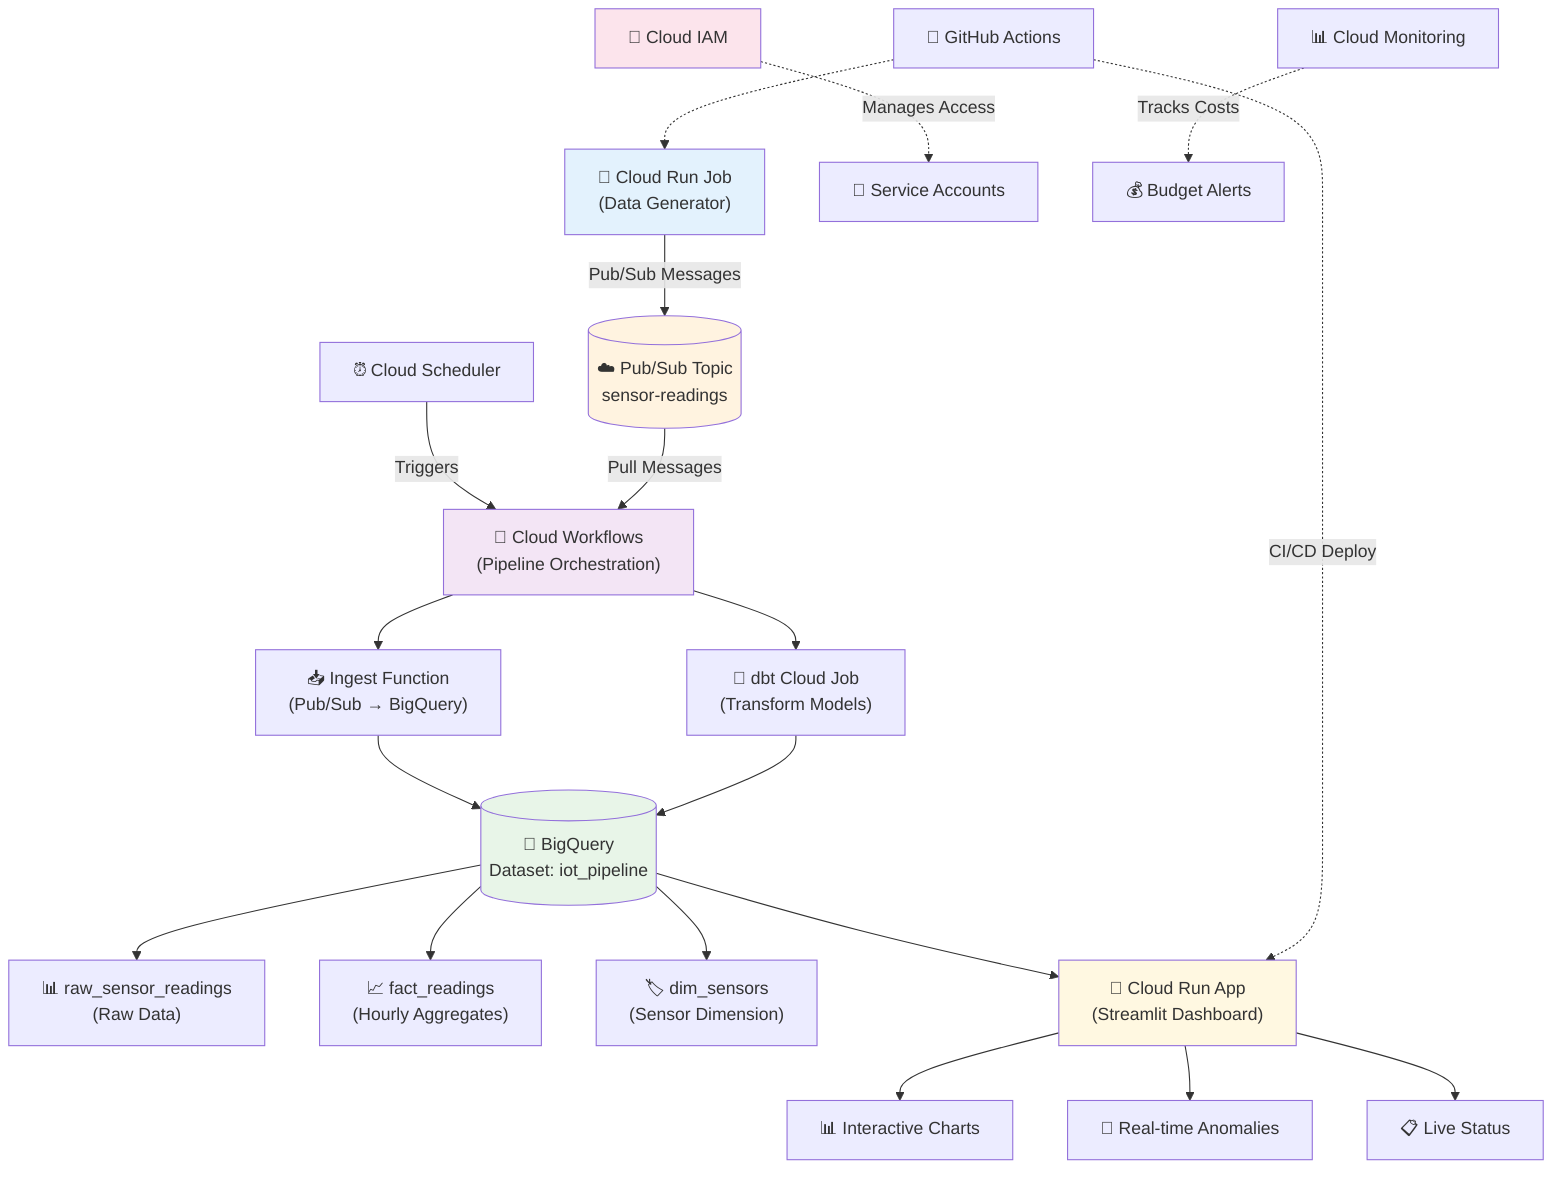 flowchart TD
    A["🤖 Cloud Run Job<br/>(Data Generator)"] -->|"Pub/Sub Messages"| B[("☁️ Pub/Sub Topic<br/>sensor-readings")]
    
    C["⏰ Cloud Scheduler"] -->|"Triggers"| D["🔄 Cloud Workflows<br/>(Pipeline Orchestration)"]
    
    B -->|"Pull Messages"| D
    D --> D1["📥 Ingest Function<br/>(Pub/Sub → BigQuery)"]
    D1 --> E[("🏢 BigQuery<br/>Dataset: iot_pipeline")]
    
    D --> D2["🔄 dbt Cloud Job<br/>(Transform Models)"]
    D2 --> E
    
    E --> E1["📊 raw_sensor_readings<br/>(Raw Data)"]
    E --> E2["📈 fact_readings<br/>(Hourly Aggregates)"]
    E --> E3["🏷️ dim_sensors<br/>(Sensor Dimension)"]
    
    E --> F["📱 Cloud Run App<br/>(Streamlit Dashboard)"]
    F --> F1["📊 Interactive Charts"]
    F --> F2["🚨 Real-time Anomalies"]
    F --> F3["📋 Live Status"]
    
    G["🔐 Cloud IAM"] -.->|"Manages Access"| H["🔑 Service Accounts"]
    I["📊 Cloud Monitoring"] -.->|"Tracks Costs"| J["💰 Budget Alerts"]
    
    K["🚀 GitHub Actions"] -.->|"CI/CD Deploy"| F
    K -.-> A
    
    style A fill:#e3f2fd
    style B fill:#fff3e0
    style D fill:#f3e5f5
    style E fill:#e8f5e8
    style F fill:#fff8e1
    style G fill:#fce4ec